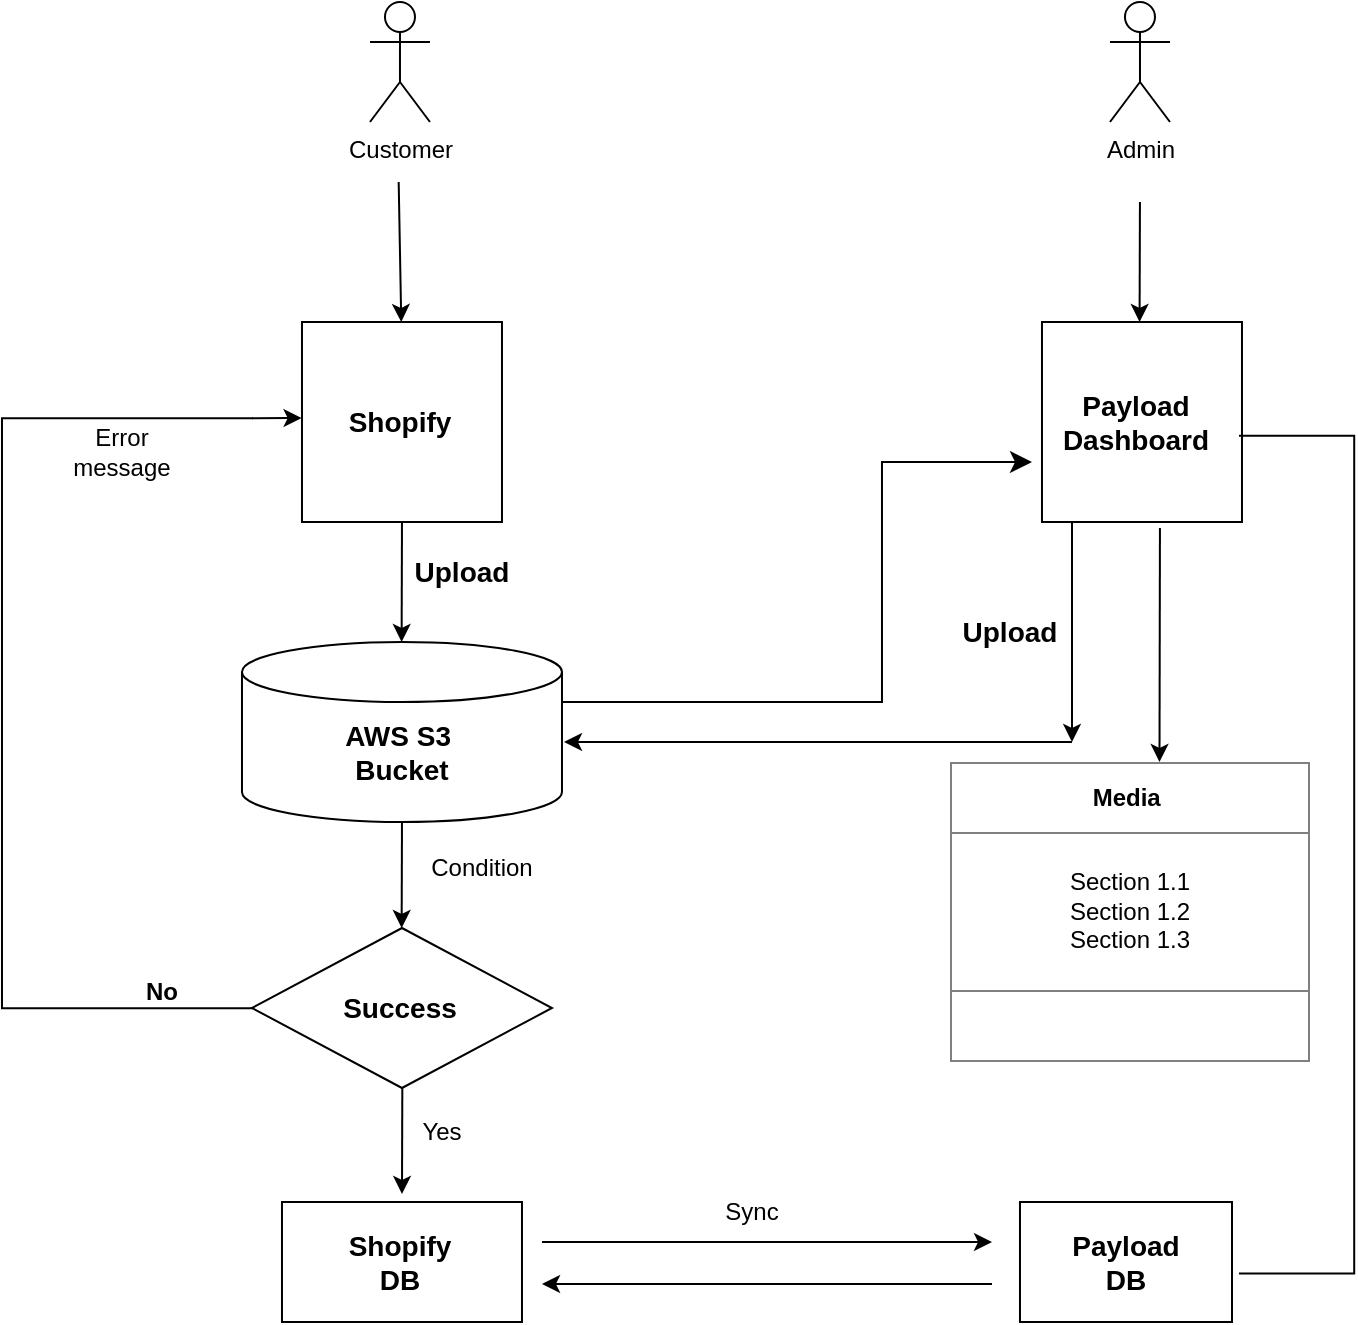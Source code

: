 <mxfile version="24.4.0" type="github">
  <diagram id="C5RBs43oDa-KdzZeNtuy" name="Page-1">
    <mxGraphModel dx="1195" dy="643" grid="1" gridSize="10" guides="1" tooltips="1" connect="1" arrows="1" fold="1" page="1" pageScale="1" pageWidth="827" pageHeight="1169" math="0" shadow="0">
      <root>
        <mxCell id="WIyWlLk6GJQsqaUBKTNV-0" />
        <mxCell id="WIyWlLk6GJQsqaUBKTNV-1" parent="WIyWlLk6GJQsqaUBKTNV-0" />
        <mxCell id="uMf7fw4PSQ59kjxWqC5f-0" value="Customer&lt;div&gt;&lt;br&gt;&lt;/div&gt;" style="shape=umlActor;verticalLabelPosition=bottom;verticalAlign=top;html=1;outlineConnect=0;" vertex="1" parent="WIyWlLk6GJQsqaUBKTNV-1">
          <mxGeometry x="228.99" y="80" width="30" height="60" as="geometry" />
        </mxCell>
        <mxCell id="uMf7fw4PSQ59kjxWqC5f-1" value="" style="whiteSpace=wrap;html=1;aspect=fixed;" vertex="1" parent="WIyWlLk6GJQsqaUBKTNV-1">
          <mxGeometry x="194.99" y="240" width="100" height="100" as="geometry" />
        </mxCell>
        <mxCell id="uMf7fw4PSQ59kjxWqC5f-4" value="&lt;font style=&quot;font-size: 14px;&quot;&gt;&lt;b&gt;Shopify&lt;/b&gt;&lt;/font&gt;" style="text;html=1;align=center;verticalAlign=middle;whiteSpace=wrap;rounded=0;" vertex="1" parent="WIyWlLk6GJQsqaUBKTNV-1">
          <mxGeometry x="213.99" y="275" width="60" height="30" as="geometry" />
        </mxCell>
        <mxCell id="uMf7fw4PSQ59kjxWqC5f-6" value="" style="shape=cylinder3;whiteSpace=wrap;html=1;boundedLbl=1;backgroundOutline=1;size=15;" vertex="1" parent="WIyWlLk6GJQsqaUBKTNV-1">
          <mxGeometry x="164.99" y="400" width="160" height="90" as="geometry" />
        </mxCell>
        <mxCell id="uMf7fw4PSQ59kjxWqC5f-7" value="&lt;span style=&quot;font-size: 14px;&quot;&gt;&lt;b&gt;AWS S3&amp;nbsp;&lt;br&gt;Bucket&lt;/b&gt;&lt;/span&gt;" style="text;html=1;align=center;verticalAlign=middle;whiteSpace=wrap;rounded=0;" vertex="1" parent="WIyWlLk6GJQsqaUBKTNV-1">
          <mxGeometry x="214.99" y="440" width="60" height="30" as="geometry" />
        </mxCell>
        <mxCell id="uMf7fw4PSQ59kjxWqC5f-8" value="&lt;font style=&quot;font-size: 14px;&quot;&gt;&lt;b&gt;Upload&lt;/b&gt;&lt;/font&gt;" style="text;html=1;align=center;verticalAlign=middle;whiteSpace=wrap;rounded=0;" vertex="1" parent="WIyWlLk6GJQsqaUBKTNV-1">
          <mxGeometry x="244.99" y="350" width="60" height="30" as="geometry" />
        </mxCell>
        <mxCell id="uMf7fw4PSQ59kjxWqC5f-11" value="&lt;font style=&quot;font-size: 12px;&quot;&gt;Condition&lt;/font&gt;" style="text;html=1;align=center;verticalAlign=middle;whiteSpace=wrap;rounded=0;" vertex="1" parent="WIyWlLk6GJQsqaUBKTNV-1">
          <mxGeometry x="254.99" y="498.13" width="60" height="30" as="geometry" />
        </mxCell>
        <mxCell id="uMf7fw4PSQ59kjxWqC5f-12" value="" style="rhombus;whiteSpace=wrap;html=1;" vertex="1" parent="WIyWlLk6GJQsqaUBKTNV-1">
          <mxGeometry x="169.99" y="543" width="150" height="80" as="geometry" />
        </mxCell>
        <mxCell id="uMf7fw4PSQ59kjxWqC5f-13" value="&lt;font style=&quot;font-size: 14px;&quot;&gt;&lt;b&gt;Success&lt;/b&gt;&lt;/font&gt;" style="text;html=1;align=center;verticalAlign=middle;whiteSpace=wrap;rounded=0;" vertex="1" parent="WIyWlLk6GJQsqaUBKTNV-1">
          <mxGeometry x="213.99" y="568" width="60" height="30" as="geometry" />
        </mxCell>
        <mxCell id="uMf7fw4PSQ59kjxWqC5f-27" value="" style="shape=partialRectangle;whiteSpace=wrap;html=1;bottom=1;right=1;left=1;top=0;fillColor=none;routingCenterX=-0.5;rotation=90;" vertex="1" parent="WIyWlLk6GJQsqaUBKTNV-1">
          <mxGeometry x="-40.0" y="373.13" width="294.99" height="125" as="geometry" />
        </mxCell>
        <mxCell id="uMf7fw4PSQ59kjxWqC5f-28" value="" style="endArrow=classic;html=1;rounded=0;exitX=0;exitY=0;exitDx=0;exitDy=0;entryX=-0.002;entryY=0.48;entryDx=0;entryDy=0;entryPerimeter=0;" edge="1" parent="WIyWlLk6GJQsqaUBKTNV-1" source="uMf7fw4PSQ59kjxWqC5f-27" target="uMf7fw4PSQ59kjxWqC5f-1">
          <mxGeometry width="50" height="50" relative="1" as="geometry">
            <mxPoint x="84.99" y="460" as="sourcePoint" />
            <mxPoint x="134.99" y="410" as="targetPoint" />
          </mxGeometry>
        </mxCell>
        <mxCell id="uMf7fw4PSQ59kjxWqC5f-29" value="" style="endArrow=classic;html=1;rounded=0;" edge="1" parent="WIyWlLk6GJQsqaUBKTNV-1">
          <mxGeometry width="50" height="50" relative="1" as="geometry">
            <mxPoint x="243.34" y="170" as="sourcePoint" />
            <mxPoint x="244.63" y="240" as="targetPoint" />
          </mxGeometry>
        </mxCell>
        <mxCell id="uMf7fw4PSQ59kjxWqC5f-30" value="" style="endArrow=classic;html=1;rounded=0;" edge="1" parent="WIyWlLk6GJQsqaUBKTNV-1">
          <mxGeometry width="50" height="50" relative="1" as="geometry">
            <mxPoint x="244.99" y="340" as="sourcePoint" />
            <mxPoint x="244.81" y="400" as="targetPoint" />
          </mxGeometry>
        </mxCell>
        <mxCell id="uMf7fw4PSQ59kjxWqC5f-31" value="" style="endArrow=classic;html=1;rounded=0;" edge="1" parent="WIyWlLk6GJQsqaUBKTNV-1">
          <mxGeometry width="50" height="50" relative="1" as="geometry">
            <mxPoint x="244.99" y="490" as="sourcePoint" />
            <mxPoint x="244.82" y="543" as="targetPoint" />
          </mxGeometry>
        </mxCell>
        <mxCell id="uMf7fw4PSQ59kjxWqC5f-33" value="" style="endArrow=classic;html=1;rounded=0;" edge="1" parent="WIyWlLk6GJQsqaUBKTNV-1">
          <mxGeometry width="50" height="50" relative="1" as="geometry">
            <mxPoint x="245.16" y="623" as="sourcePoint" />
            <mxPoint x="244.99" y="676" as="targetPoint" />
          </mxGeometry>
        </mxCell>
        <mxCell id="uMf7fw4PSQ59kjxWqC5f-34" value="&lt;font style=&quot;font-size: 12px;&quot;&gt;Yes&lt;/font&gt;" style="text;html=1;align=center;verticalAlign=middle;whiteSpace=wrap;rounded=0;" vertex="1" parent="WIyWlLk6GJQsqaUBKTNV-1">
          <mxGeometry x="244.99" y="630" width="40" height="30" as="geometry" />
        </mxCell>
        <mxCell id="uMf7fw4PSQ59kjxWqC5f-35" value="&lt;b&gt;No&lt;/b&gt;" style="text;html=1;align=center;verticalAlign=middle;whiteSpace=wrap;rounded=0;" vertex="1" parent="WIyWlLk6GJQsqaUBKTNV-1">
          <mxGeometry x="94.99" y="560" width="60" height="30" as="geometry" />
        </mxCell>
        <mxCell id="uMf7fw4PSQ59kjxWqC5f-36" value="&lt;font style=&quot;font-size: 12px;&quot;&gt;Error message&lt;/font&gt;" style="text;html=1;align=center;verticalAlign=middle;whiteSpace=wrap;rounded=0;" vertex="1" parent="WIyWlLk6GJQsqaUBKTNV-1">
          <mxGeometry x="74.99" y="290" width="60" height="30" as="geometry" />
        </mxCell>
        <mxCell id="uMf7fw4PSQ59kjxWqC5f-38" value="" style="rounded=0;whiteSpace=wrap;html=1;" vertex="1" parent="WIyWlLk6GJQsqaUBKTNV-1">
          <mxGeometry x="184.99" y="680" width="120" height="60" as="geometry" />
        </mxCell>
        <mxCell id="uMf7fw4PSQ59kjxWqC5f-39" value="&lt;font style=&quot;font-size: 14px;&quot;&gt;&lt;b&gt;Shopify DB&lt;/b&gt;&lt;/font&gt;" style="text;html=1;align=center;verticalAlign=middle;whiteSpace=wrap;rounded=0;" vertex="1" parent="WIyWlLk6GJQsqaUBKTNV-1">
          <mxGeometry x="213.99" y="695" width="60" height="30" as="geometry" />
        </mxCell>
        <mxCell id="uMf7fw4PSQ59kjxWqC5f-40" value="&lt;div&gt;Admin&lt;/div&gt;" style="shape=umlActor;verticalLabelPosition=bottom;verticalAlign=top;html=1;outlineConnect=0;" vertex="1" parent="WIyWlLk6GJQsqaUBKTNV-1">
          <mxGeometry x="598.99" y="80" width="30" height="60" as="geometry" />
        </mxCell>
        <mxCell id="uMf7fw4PSQ59kjxWqC5f-41" value="" style="whiteSpace=wrap;html=1;aspect=fixed;" vertex="1" parent="WIyWlLk6GJQsqaUBKTNV-1">
          <mxGeometry x="564.99" y="240" width="100" height="100" as="geometry" />
        </mxCell>
        <mxCell id="uMf7fw4PSQ59kjxWqC5f-42" value="&lt;font style=&quot;font-size: 14px;&quot;&gt;&lt;b&gt;Payload&lt;/b&gt;&lt;/font&gt;&lt;div&gt;&lt;font style=&quot;font-size: 14px;&quot;&gt;&lt;b&gt;Dashboard&lt;/b&gt;&lt;/font&gt;&lt;/div&gt;" style="text;html=1;align=center;verticalAlign=middle;whiteSpace=wrap;rounded=0;" vertex="1" parent="WIyWlLk6GJQsqaUBKTNV-1">
          <mxGeometry x="580" y="275" width="63.99" height="30" as="geometry" />
        </mxCell>
        <mxCell id="uMf7fw4PSQ59kjxWqC5f-45" value="&lt;font style=&quot;font-size: 14px;&quot;&gt;&lt;b&gt;Upload&lt;/b&gt;&lt;/font&gt;" style="text;html=1;align=center;verticalAlign=middle;whiteSpace=wrap;rounded=0;" vertex="1" parent="WIyWlLk6GJQsqaUBKTNV-1">
          <mxGeometry x="518.99" y="380" width="60" height="30" as="geometry" />
        </mxCell>
        <mxCell id="uMf7fw4PSQ59kjxWqC5f-52" value="" style="endArrow=classic;html=1;rounded=0;" edge="1" parent="WIyWlLk6GJQsqaUBKTNV-1">
          <mxGeometry width="50" height="50" relative="1" as="geometry">
            <mxPoint x="579.99" y="340" as="sourcePoint" />
            <mxPoint x="580" y="450" as="targetPoint" />
          </mxGeometry>
        </mxCell>
        <mxCell id="uMf7fw4PSQ59kjxWqC5f-61" value="" style="endArrow=classic;html=1;rounded=0;" edge="1" parent="WIyWlLk6GJQsqaUBKTNV-1">
          <mxGeometry width="50" height="50" relative="1" as="geometry">
            <mxPoint x="613.97" y="180" as="sourcePoint" />
            <mxPoint x="613.79" y="240" as="targetPoint" />
          </mxGeometry>
        </mxCell>
        <mxCell id="uMf7fw4PSQ59kjxWqC5f-62" value="" style="endArrow=classic;html=1;rounded=0;" edge="1" parent="WIyWlLk6GJQsqaUBKTNV-1">
          <mxGeometry width="50" height="50" relative="1" as="geometry">
            <mxPoint x="580" y="450" as="sourcePoint" />
            <mxPoint x="326" y="450" as="targetPoint" />
          </mxGeometry>
        </mxCell>
        <mxCell id="uMf7fw4PSQ59kjxWqC5f-63" value="" style="rounded=0;whiteSpace=wrap;html=1;" vertex="1" parent="WIyWlLk6GJQsqaUBKTNV-1">
          <mxGeometry x="553.99" y="680" width="106.01" height="60" as="geometry" />
        </mxCell>
        <mxCell id="uMf7fw4PSQ59kjxWqC5f-64" value="&lt;font style=&quot;font-size: 14px;&quot;&gt;&lt;b&gt;Payload&lt;/b&gt;&lt;/font&gt;&lt;div&gt;&lt;font style=&quot;font-size: 14px;&quot;&gt;&lt;b&gt;DB&lt;/b&gt;&lt;/font&gt;&lt;/div&gt;" style="text;html=1;align=center;verticalAlign=middle;whiteSpace=wrap;rounded=0;" vertex="1" parent="WIyWlLk6GJQsqaUBKTNV-1">
          <mxGeometry x="577" y="695" width="60" height="30" as="geometry" />
        </mxCell>
        <mxCell id="uMf7fw4PSQ59kjxWqC5f-65" value="" style="endArrow=classic;html=1;rounded=0;" edge="1" parent="WIyWlLk6GJQsqaUBKTNV-1">
          <mxGeometry width="50" height="50" relative="1" as="geometry">
            <mxPoint x="314.99" y="700" as="sourcePoint" />
            <mxPoint x="540" y="700" as="targetPoint" />
          </mxGeometry>
        </mxCell>
        <mxCell id="uMf7fw4PSQ59kjxWqC5f-66" value="" style="endArrow=classic;html=1;rounded=0;" edge="1" parent="WIyWlLk6GJQsqaUBKTNV-1">
          <mxGeometry width="50" height="50" relative="1" as="geometry">
            <mxPoint x="540" y="721" as="sourcePoint" />
            <mxPoint x="315" y="721" as="targetPoint" />
          </mxGeometry>
        </mxCell>
        <mxCell id="uMf7fw4PSQ59kjxWqC5f-67" value="&lt;font style=&quot;font-size: 12px;&quot;&gt;Sync&lt;/font&gt;" style="text;html=1;align=center;verticalAlign=middle;whiteSpace=wrap;rounded=0;" vertex="1" parent="WIyWlLk6GJQsqaUBKTNV-1">
          <mxGeometry x="390" y="670" width="60" height="30" as="geometry" />
        </mxCell>
        <mxCell id="uMf7fw4PSQ59kjxWqC5f-68" value="" style="shape=partialRectangle;whiteSpace=wrap;html=1;bottom=1;right=1;left=1;top=0;fillColor=none;routingCenterX=-0.5;rotation=-90;" vertex="1" parent="WIyWlLk6GJQsqaUBKTNV-1">
          <mxGeometry x="483.14" y="477.74" width="418.81" height="57.12" as="geometry" />
        </mxCell>
        <mxCell id="uMf7fw4PSQ59kjxWqC5f-69" value="" style="edgeStyle=elbowEdgeStyle;elbow=horizontal;endArrow=classic;html=1;curved=0;rounded=0;endSize=8;startSize=8;" edge="1" parent="WIyWlLk6GJQsqaUBKTNV-1">
          <mxGeometry width="50" height="50" relative="1" as="geometry">
            <mxPoint x="324.99" y="430" as="sourcePoint" />
            <mxPoint x="560" y="310" as="targetPoint" />
            <Array as="points">
              <mxPoint x="484.99" y="390" />
            </Array>
          </mxGeometry>
        </mxCell>
        <mxCell id="uMf7fw4PSQ59kjxWqC5f-71" value="&lt;table border=&quot;1&quot; width=&quot;100%&quot; height=&quot;100%&quot; cellpadding=&quot;4&quot; style=&quot;width:100%;height:100%;border-collapse:collapse;&quot;&gt;&lt;tbody&gt;&lt;tr&gt;&lt;th align=&quot;center&quot;&gt;Media&amp;nbsp;&lt;/th&gt;&lt;/tr&gt;&lt;tr&gt;&lt;td align=&quot;center&quot;&gt;Section 1.1&lt;br&gt;Section 1.2&lt;br&gt;Section 1.3&lt;/td&gt;&lt;/tr&gt;&lt;tr&gt;&lt;td align=&quot;center&quot;&gt;&lt;br&gt;&lt;/td&gt;&lt;/tr&gt;&lt;/tbody&gt;&lt;/table&gt;" style="text;html=1;whiteSpace=wrap;strokeColor=none;fillColor=none;overflow=fill;" vertex="1" parent="WIyWlLk6GJQsqaUBKTNV-1">
          <mxGeometry x="518.99" y="460" width="180" height="150" as="geometry" />
        </mxCell>
        <mxCell id="uMf7fw4PSQ59kjxWqC5f-72" value="" style="endArrow=classic;html=1;rounded=0;entryX=0.582;entryY=0;entryDx=0;entryDy=0;entryPerimeter=0;" edge="1" parent="WIyWlLk6GJQsqaUBKTNV-1" target="uMf7fw4PSQ59kjxWqC5f-71">
          <mxGeometry width="50" height="50" relative="1" as="geometry">
            <mxPoint x="623.97" y="343" as="sourcePoint" />
            <mxPoint x="623.79" y="403" as="targetPoint" />
          </mxGeometry>
        </mxCell>
      </root>
    </mxGraphModel>
  </diagram>
</mxfile>
